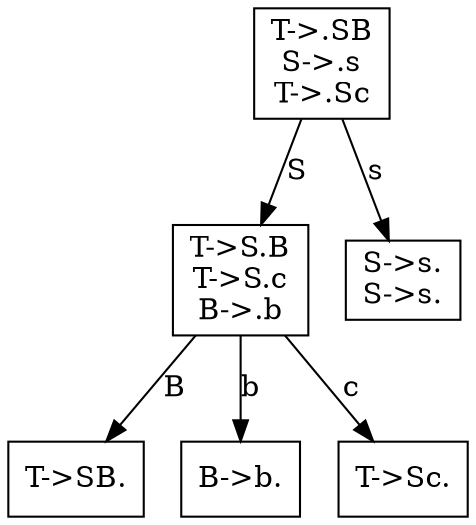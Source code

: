 digraph g {
node [shape="box"]
1 [label="T->.SB
S->.s
T->.Sc
"]
1->3 [label="S"]
1->2 [label="s"]
2 [label="S->s.
S->s.
"]
3 [label="T->S.B
T->S.c
B->.b
"]
3->6 [label="B"]
3->5 [label="b"]
3->4 [label="c"]
4 [label="T->Sc.
"]
5 [label="B->b.
"]
6 [label="T->SB.
"]
}